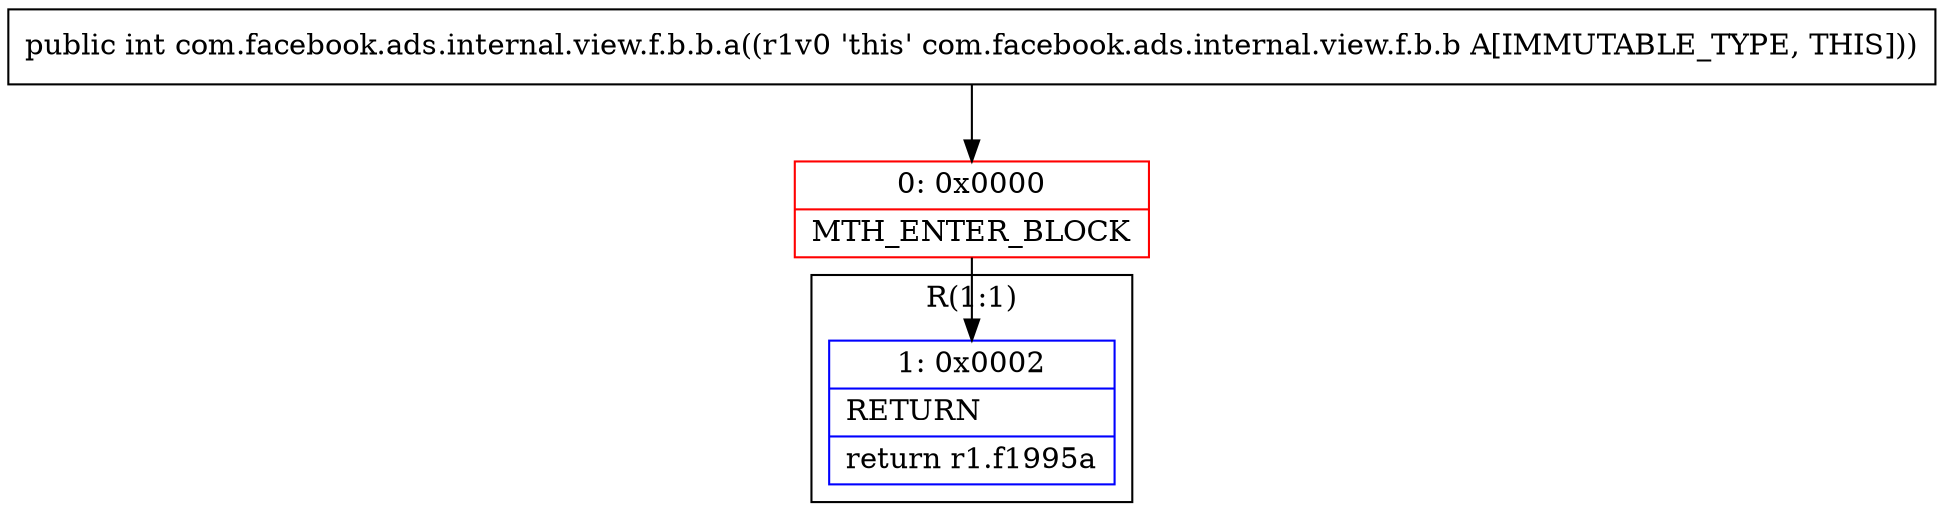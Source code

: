 digraph "CFG forcom.facebook.ads.internal.view.f.b.b.a()I" {
subgraph cluster_Region_602721687 {
label = "R(1:1)";
node [shape=record,color=blue];
Node_1 [shape=record,label="{1\:\ 0x0002|RETURN\l|return r1.f1995a\l}"];
}
Node_0 [shape=record,color=red,label="{0\:\ 0x0000|MTH_ENTER_BLOCK\l}"];
MethodNode[shape=record,label="{public int com.facebook.ads.internal.view.f.b.b.a((r1v0 'this' com.facebook.ads.internal.view.f.b.b A[IMMUTABLE_TYPE, THIS])) }"];
MethodNode -> Node_0;
Node_0 -> Node_1;
}

